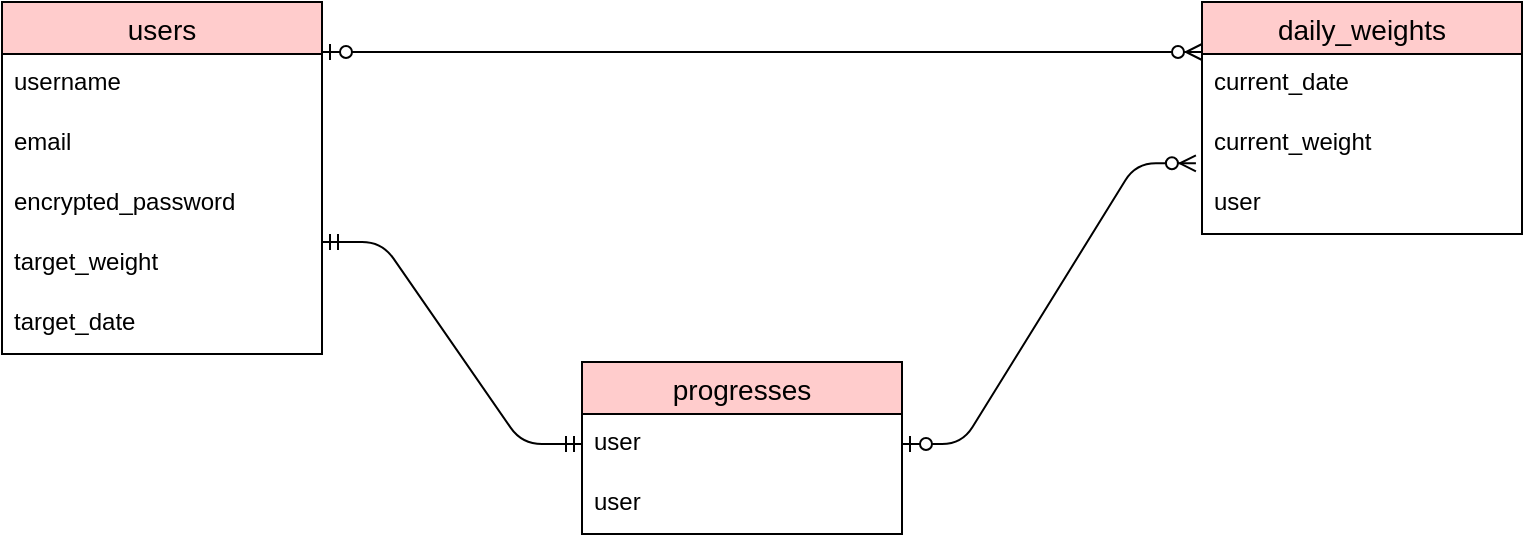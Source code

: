 <mxfile>
    <diagram id="e8Qw7Kn6Ne5Dc_74JwvU" name="ページ1">
        <mxGraphModel dx="840" dy="693" grid="1" gridSize="10" guides="1" tooltips="1" connect="1" arrows="1" fold="1" page="1" pageScale="1" pageWidth="827" pageHeight="1169" math="0" shadow="0">
            <root>
                <mxCell id="0"/>
                <mxCell id="1" parent="0"/>
                <mxCell id="QpqyIefDMpBAK11lwL1V-1" value="users" style="swimlane;fontStyle=0;childLayout=stackLayout;horizontal=1;startSize=26;horizontalStack=0;resizeParent=1;resizeParentMax=0;resizeLast=0;collapsible=1;marginBottom=0;align=center;fontSize=14;fillColor=#FFCCCC;rounded=0;" parent="1" vertex="1">
                    <mxGeometry x="40" y="80" width="160" height="176" as="geometry"/>
                </mxCell>
                <mxCell id="QpqyIefDMpBAK11lwL1V-3" value="username" style="text;strokeColor=none;fillColor=none;spacingLeft=4;spacingRight=4;overflow=hidden;rotatable=0;points=[[0,0.5],[1,0.5]];portConstraint=eastwest;fontSize=12;rounded=0;" parent="QpqyIefDMpBAK11lwL1V-1" vertex="1">
                    <mxGeometry y="26" width="160" height="30" as="geometry"/>
                </mxCell>
                <mxCell id="QpqyIefDMpBAK11lwL1V-4" value="email" style="text;strokeColor=none;fillColor=none;spacingLeft=4;spacingRight=4;overflow=hidden;rotatable=0;points=[[0,0.5],[1,0.5]];portConstraint=eastwest;fontSize=12;rounded=0;" parent="QpqyIefDMpBAK11lwL1V-1" vertex="1">
                    <mxGeometry y="56" width="160" height="30" as="geometry"/>
                </mxCell>
                <mxCell id="QpqyIefDMpBAK11lwL1V-6" value="encrypted_password" style="text;strokeColor=none;fillColor=none;spacingLeft=4;spacingRight=4;overflow=hidden;rotatable=0;points=[[0,0.5],[1,0.5]];portConstraint=eastwest;fontSize=12;rounded=0;" parent="QpqyIefDMpBAK11lwL1V-1" vertex="1">
                    <mxGeometry y="86" width="160" height="30" as="geometry"/>
                </mxCell>
                <mxCell id="QpqyIefDMpBAK11lwL1V-8" value="target_weight" style="text;strokeColor=none;fillColor=none;spacingLeft=4;spacingRight=4;overflow=hidden;rotatable=0;points=[[0,0.5],[1,0.5]];portConstraint=eastwest;fontSize=12;rounded=0;" parent="QpqyIefDMpBAK11lwL1V-1" vertex="1">
                    <mxGeometry y="116" width="160" height="30" as="geometry"/>
                </mxCell>
                <mxCell id="QpqyIefDMpBAK11lwL1V-7" value="target_date" style="text;strokeColor=none;fillColor=none;spacingLeft=4;spacingRight=4;overflow=hidden;rotatable=0;points=[[0,0.5],[1,0.5]];portConstraint=eastwest;fontSize=12;rounded=0;" parent="QpqyIefDMpBAK11lwL1V-1" vertex="1">
                    <mxGeometry y="146" width="160" height="30" as="geometry"/>
                </mxCell>
                <mxCell id="QpqyIefDMpBAK11lwL1V-11" value="daily_weights" style="swimlane;fontStyle=0;childLayout=stackLayout;horizontal=1;startSize=26;horizontalStack=0;resizeParent=1;resizeParentMax=0;resizeLast=0;collapsible=1;marginBottom=0;align=center;fontSize=14;fillColor=#FFCCCC;rounded=0;" parent="1" vertex="1">
                    <mxGeometry x="640" y="80" width="160" height="116" as="geometry"/>
                </mxCell>
                <mxCell id="QpqyIefDMpBAK11lwL1V-12" value="current_date" style="text;strokeColor=none;fillColor=none;spacingLeft=4;spacingRight=4;overflow=hidden;rotatable=0;points=[[0,0.5],[1,0.5]];portConstraint=eastwest;fontSize=12;rounded=0;" parent="QpqyIefDMpBAK11lwL1V-11" vertex="1">
                    <mxGeometry y="26" width="160" height="30" as="geometry"/>
                </mxCell>
                <mxCell id="QpqyIefDMpBAK11lwL1V-15" value="current_weight" style="text;strokeColor=none;fillColor=none;spacingLeft=4;spacingRight=4;overflow=hidden;rotatable=0;points=[[0,0.5],[1,0.5]];portConstraint=eastwest;fontSize=12;rounded=0;" parent="QpqyIefDMpBAK11lwL1V-11" vertex="1">
                    <mxGeometry y="56" width="160" height="30" as="geometry"/>
                </mxCell>
                <mxCell id="QpqyIefDMpBAK11lwL1V-14" value="user" style="text;strokeColor=none;fillColor=none;spacingLeft=4;spacingRight=4;overflow=hidden;rotatable=0;points=[[0,0.5],[1,0.5]];portConstraint=eastwest;fontSize=12;rounded=0;" parent="QpqyIefDMpBAK11lwL1V-11" vertex="1">
                    <mxGeometry y="86" width="160" height="30" as="geometry"/>
                </mxCell>
                <mxCell id="QpqyIefDMpBAK11lwL1V-45" value="progresses" style="swimlane;fontStyle=0;childLayout=stackLayout;horizontal=1;startSize=26;horizontalStack=0;resizeParent=1;resizeParentMax=0;resizeLast=0;collapsible=1;marginBottom=0;align=center;fontSize=14;fillColor=#FFCCCC;rounded=0;" parent="1" vertex="1">
                    <mxGeometry x="330" y="260" width="160" height="86" as="geometry"/>
                </mxCell>
                <mxCell id="QpqyIefDMpBAK11lwL1V-51" value="user" style="text;strokeColor=none;fillColor=none;spacingLeft=4;spacingRight=4;overflow=hidden;rotatable=0;points=[[0,0.5],[1,0.5]];portConstraint=eastwest;fontSize=12;rounded=0;" parent="QpqyIefDMpBAK11lwL1V-45" vertex="1">
                    <mxGeometry y="26" width="160" height="30" as="geometry"/>
                </mxCell>
                <mxCell id="QpqyIefDMpBAK11lwL1V-52" value="user" style="text;strokeColor=none;fillColor=none;spacingLeft=4;spacingRight=4;overflow=hidden;rotatable=0;points=[[0,0.5],[1,0.5]];portConstraint=eastwest;fontSize=12;rounded=0;" parent="QpqyIefDMpBAK11lwL1V-45" vertex="1">
                    <mxGeometry y="56" width="160" height="30" as="geometry"/>
                </mxCell>
                <mxCell id="QpqyIefDMpBAK11lwL1V-63" value="" style="edgeStyle=entityRelationEdgeStyle;fontSize=12;html=1;endArrow=ERzeroToMany;startArrow=ERzeroToOne;rounded=1;strokeColor=default;" parent="1" edge="1">
                    <mxGeometry width="100" height="100" relative="1" as="geometry">
                        <mxPoint x="200" y="105" as="sourcePoint"/>
                        <mxPoint x="640" y="105" as="targetPoint"/>
                    </mxGeometry>
                </mxCell>
                <mxCell id="36" value="" style="edgeStyle=entityRelationEdgeStyle;fontSize=12;html=1;endArrow=ERzeroToMany;startArrow=ERzeroToOne;rounded=1;strokeColor=default;entryX=-0.019;entryY=0.822;entryDx=0;entryDy=0;exitX=1;exitY=0.5;exitDx=0;exitDy=0;entryPerimeter=0;" parent="1" target="QpqyIefDMpBAK11lwL1V-15" edge="1">
                    <mxGeometry width="100" height="100" relative="1" as="geometry">
                        <mxPoint x="490" y="301" as="sourcePoint"/>
                        <mxPoint x="637.6" y="199.66" as="targetPoint"/>
                    </mxGeometry>
                </mxCell>
                <mxCell id="39" value="" style="edgeStyle=entityRelationEdgeStyle;fontSize=12;html=1;endArrow=ERmandOne;startArrow=ERmandOne;entryX=0;entryY=0.5;entryDx=0;entryDy=0;" parent="1" edge="1">
                    <mxGeometry width="100" height="100" relative="1" as="geometry">
                        <mxPoint x="200" y="200" as="sourcePoint"/>
                        <mxPoint x="330" y="301" as="targetPoint"/>
                    </mxGeometry>
                </mxCell>
            </root>
        </mxGraphModel>
    </diagram>
</mxfile>